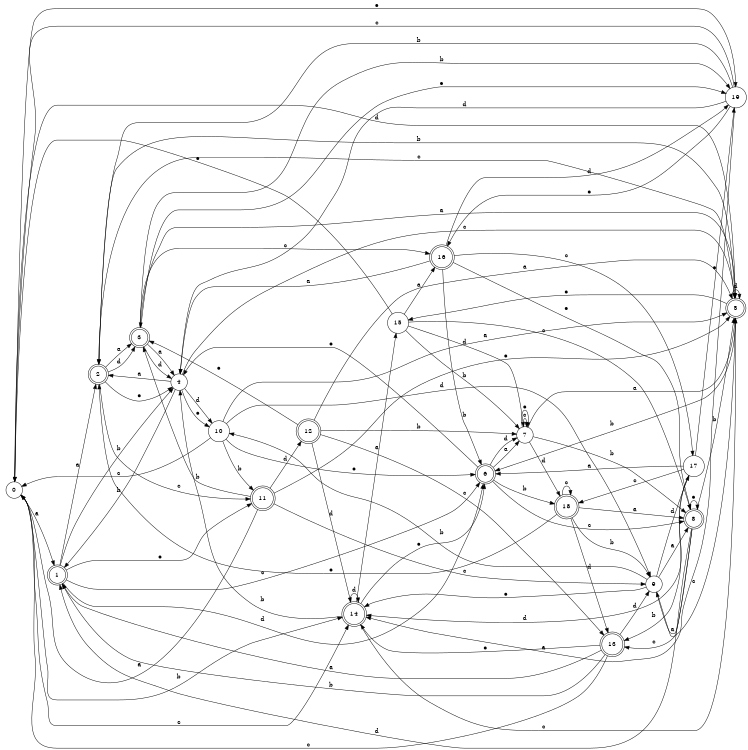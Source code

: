 digraph n16_8 {
__start0 [label="" shape="none"];

rankdir=LR;
size="8,5";

s0 [style="filled", color="black", fillcolor="white" shape="circle", label="0"];
s1 [style="rounded,filled", color="black", fillcolor="white" shape="doublecircle", label="1"];
s2 [style="rounded,filled", color="black", fillcolor="white" shape="doublecircle", label="2"];
s3 [style="rounded,filled", color="black", fillcolor="white" shape="doublecircle", label="3"];
s4 [style="filled", color="black", fillcolor="white" shape="circle", label="4"];
s5 [style="rounded,filled", color="black", fillcolor="white" shape="doublecircle", label="5"];
s6 [style="rounded,filled", color="black", fillcolor="white" shape="doublecircle", label="6"];
s7 [style="filled", color="black", fillcolor="white" shape="circle", label="7"];
s8 [style="rounded,filled", color="black", fillcolor="white" shape="doublecircle", label="8"];
s9 [style="filled", color="black", fillcolor="white" shape="circle", label="9"];
s10 [style="filled", color="black", fillcolor="white" shape="circle", label="10"];
s11 [style="rounded,filled", color="black", fillcolor="white" shape="doublecircle", label="11"];
s12 [style="rounded,filled", color="black", fillcolor="white" shape="doublecircle", label="12"];
s13 [style="rounded,filled", color="black", fillcolor="white" shape="doublecircle", label="13"];
s14 [style="rounded,filled", color="black", fillcolor="white" shape="doublecircle", label="14"];
s15 [style="filled", color="black", fillcolor="white" shape="circle", label="15"];
s16 [style="rounded,filled", color="black", fillcolor="white" shape="doublecircle", label="16"];
s17 [style="filled", color="black", fillcolor="white" shape="circle", label="17"];
s18 [style="rounded,filled", color="black", fillcolor="white" shape="doublecircle", label="18"];
s19 [style="filled", color="black", fillcolor="white" shape="circle", label="19"];
s0 -> s1 [label="a"];
s0 -> s14 [label="b"];
s0 -> s14 [label="c"];
s0 -> s5 [label="d"];
s0 -> s19 [label="e"];
s1 -> s2 [label="a"];
s1 -> s4 [label="b"];
s1 -> s6 [label="c"];
s1 -> s6 [label="d"];
s1 -> s11 [label="e"];
s2 -> s3 [label="a"];
s2 -> s5 [label="b"];
s2 -> s11 [label="c"];
s2 -> s3 [label="d"];
s2 -> s4 [label="e"];
s3 -> s4 [label="a"];
s3 -> s19 [label="b"];
s3 -> s16 [label="c"];
s3 -> s4 [label="d"];
s3 -> s19 [label="e"];
s4 -> s2 [label="a"];
s4 -> s1 [label="b"];
s4 -> s5 [label="c"];
s4 -> s10 [label="d"];
s4 -> s10 [label="e"];
s5 -> s3 [label="a"];
s5 -> s6 [label="b"];
s5 -> s2 [label="c"];
s5 -> s5 [label="d"];
s5 -> s15 [label="e"];
s6 -> s7 [label="a"];
s6 -> s18 [label="b"];
s6 -> s8 [label="c"];
s6 -> s7 [label="d"];
s6 -> s4 [label="e"];
s7 -> s5 [label="a"];
s7 -> s8 [label="b"];
s7 -> s7 [label="c"];
s7 -> s18 [label="d"];
s7 -> s7 [label="e"];
s8 -> s9 [label="a"];
s8 -> s5 [label="b"];
s8 -> s13 [label="c"];
s8 -> s1 [label="d"];
s8 -> s8 [label="e"];
s9 -> s8 [label="a"];
s9 -> s10 [label="b"];
s9 -> s5 [label="c"];
s9 -> s17 [label="d"];
s9 -> s14 [label="e"];
s10 -> s5 [label="a"];
s10 -> s11 [label="b"];
s10 -> s0 [label="c"];
s10 -> s9 [label="d"];
s10 -> s6 [label="e"];
s11 -> s0 [label="a"];
s11 -> s3 [label="b"];
s11 -> s9 [label="c"];
s11 -> s12 [label="d"];
s11 -> s5 [label="e"];
s12 -> s5 [label="a"];
s12 -> s7 [label="b"];
s12 -> s13 [label="c"];
s12 -> s14 [label="d"];
s12 -> s3 [label="e"];
s13 -> s1 [label="a"];
s13 -> s1 [label="b"];
s13 -> s0 [label="c"];
s13 -> s9 [label="d"];
s13 -> s14 [label="e"];
s14 -> s15 [label="a"];
s14 -> s4 [label="b"];
s14 -> s5 [label="c"];
s14 -> s14 [label="d"];
s14 -> s6 [label="e"];
s15 -> s16 [label="a"];
s15 -> s7 [label="b"];
s15 -> s8 [label="c"];
s15 -> s7 [label="d"];
s15 -> s0 [label="e"];
s16 -> s4 [label="a"];
s16 -> s6 [label="b"];
s16 -> s17 [label="c"];
s16 -> s19 [label="d"];
s16 -> s8 [label="e"];
s17 -> s6 [label="a"];
s17 -> s13 [label="b"];
s17 -> s18 [label="c"];
s17 -> s14 [label="d"];
s17 -> s19 [label="e"];
s18 -> s8 [label="a"];
s18 -> s9 [label="b"];
s18 -> s18 [label="c"];
s18 -> s13 [label="d"];
s18 -> s2 [label="e"];
s19 -> s14 [label="a"];
s19 -> s2 [label="b"];
s19 -> s0 [label="c"];
s19 -> s4 [label="d"];
s19 -> s16 [label="e"];

}